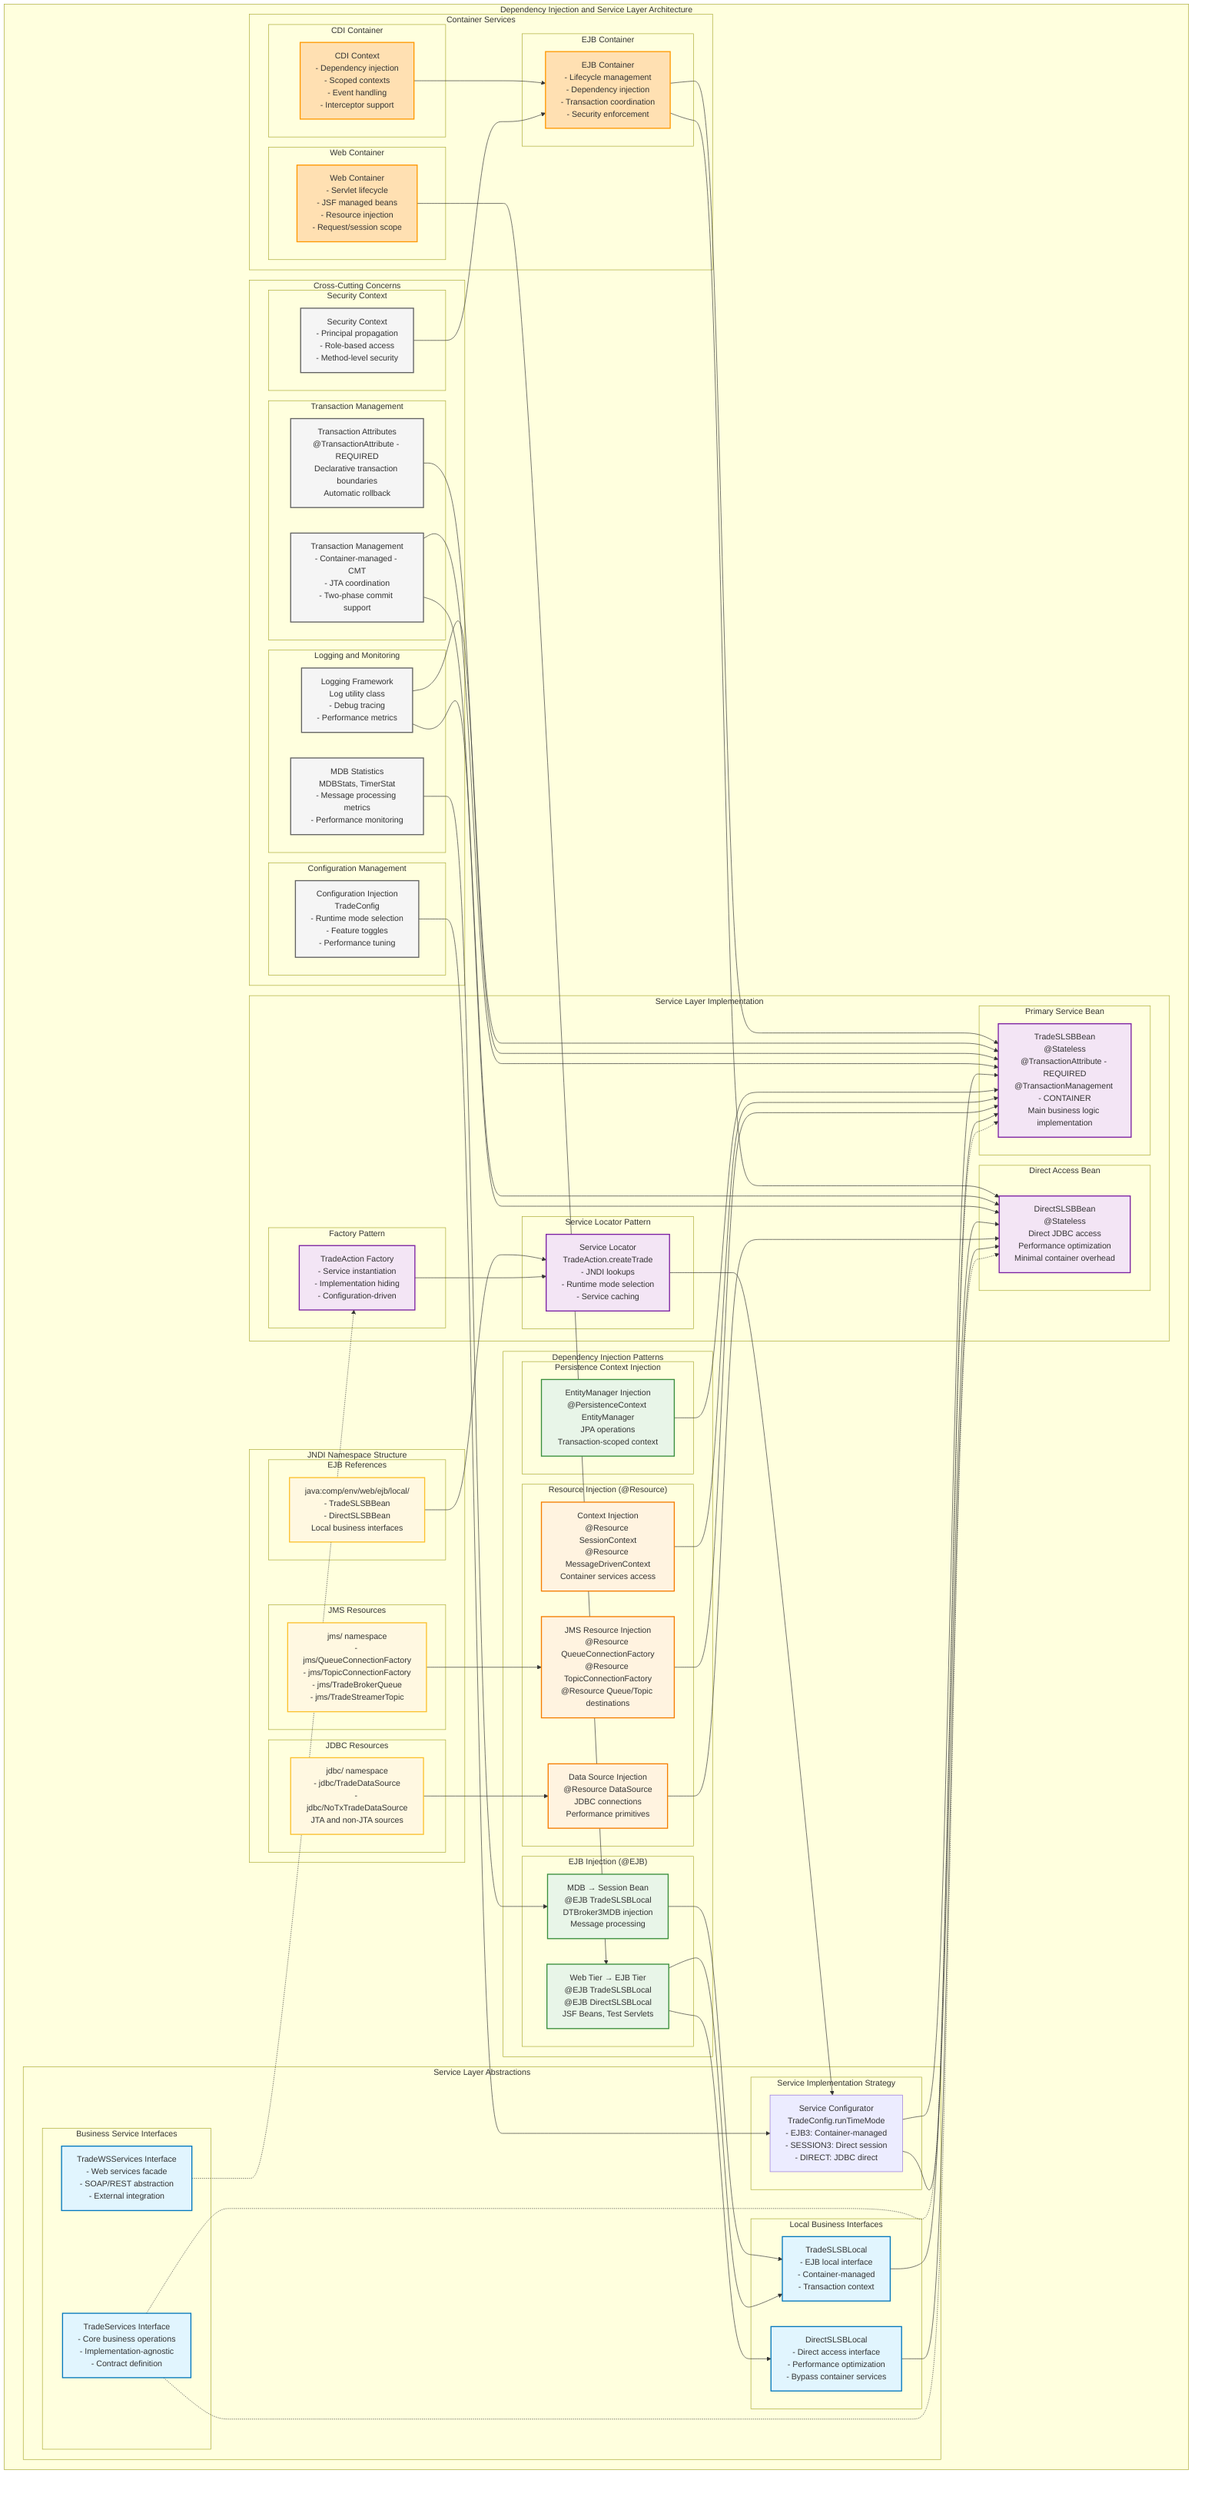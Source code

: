 graph TB
    subgraph "Dependency Injection and Service Layer Architecture"
        
        subgraph "Service Layer Abstractions"
            subgraph "Business Service Interfaces"
                TSI[TradeServices Interface<br/>- Core business operations<br/>- Implementation-agnostic<br/>- Contract definition]
                TWSI[TradeWSServices Interface<br/>- Web services facade<br/>- SOAP/REST abstraction<br/>- External integration]
            end

            subgraph "Local Business Interfaces"
                TSLSBL[TradeSLSBLocal<br/>- EJB local interface<br/>- Container-managed<br/>- Transaction context]
                DSLSBL[DirectSLSBLocal<br/>- Direct access interface<br/>- Performance optimization<br/>- Bypass container services]
            end

            subgraph "Service Implementation Strategy"
                SC[Service Configurator<br/>TradeConfig.runTimeMode<br/>- EJB3: Container-managed<br/>- SESSION3: Direct session<br/>- DIRECT: JDBC direct]
            end
        end

        subgraph "Dependency Injection Patterns"
            subgraph "EJB Injection (@EJB)"
                EJB1[Web Tier → EJB Tier<br/>@EJB TradeSLSBLocal<br/>@EJB DirectSLSBLocal<br/>JSF Beans, Test Servlets]
                EJB2[MDB → Session Bean<br/>@EJB TradeSLSBLocal<br/>DTBroker3MDB injection<br/>Message processing]
            end

            subgraph "Resource Injection (@Resource)"
                RES1[JMS Resource Injection<br/>@Resource QueueConnectionFactory<br/>@Resource TopicConnectionFactory<br/>@Resource Queue/Topic destinations]
                RES2[Context Injection<br/>@Resource SessionContext<br/>@Resource MessageDrivenContext<br/>Container services access]
                RES3[Data Source Injection<br/>@Resource DataSource<br/>JDBC connections<br/>Performance primitives]
            end

            subgraph "Persistence Context Injection"
                PC1[EntityManager Injection<br/>@PersistenceContext EntityManager<br/>JPA operations<br/>Transaction-scoped context]
            end
        end

        subgraph "Service Layer Implementation"
            subgraph "Primary Service Bean"
                TSLSBB["TradeSLSBBean<br/>@Stateless<br/>@TransactionAttribute - REQUIRED<br/>@TransactionManagement - CONTAINER<br/>Main business logic implementation"]
            end

            subgraph "Direct Access Bean"
                DSLSBB["DirectSLSBBean<br/>@Stateless<br/>Direct JDBC access<br/>Performance optimization<br/>Minimal container overhead"]
            end

            subgraph "Service Locator Pattern"
                SL["Service Locator<br/>TradeAction.createTrade<br/>- JNDI lookups<br/>- Runtime mode selection<br/>- Service caching"]
            end

            subgraph "Factory Pattern"
                TA[TradeAction Factory<br/>- Service instantiation<br/>- Implementation hiding<br/>- Configuration-driven]
            end
        end

        subgraph "Cross-Cutting Concerns"
            subgraph "Transaction Management"
                TM["Transaction Management<br/>- Container-managed - CMT<br/>- JTA coordination<br/>- Two-phase commit support"]
                TA1[Transaction Attributes<br/>@TransactionAttribute - REQUIRED<br/>Declarative transaction boundaries<br/>Automatic rollback]
            end

            subgraph "Security Context"
                SEC[Security Context<br/>- Principal propagation<br/>- Role-based access<br/>- Method-level security]
            end

            subgraph "Logging and Monitoring"
                LOG[Logging Framework<br/>Log utility class<br/>- Debug tracing<br/>- Performance metrics]
                MON[MDB Statistics<br/>MDBStats, TimerStat<br/>- Message processing metrics<br/>- Performance monitoring]
            end

            subgraph "Configuration Management"
                CONFIG[Configuration Injection<br/>TradeConfig<br/>- Runtime mode selection<br/>- Feature toggles<br/>- Performance tuning]
            end
        end

        subgraph "Container Services"
            subgraph "EJB Container"
                EJBC[EJB Container<br/>- Lifecycle management<br/>- Dependency injection<br/>- Transaction coordination<br/>- Security enforcement]
            end

            subgraph "Web Container"
                WEBC[Web Container<br/>- Servlet lifecycle<br/>- JSF managed beans<br/>- Resource injection<br/>- Request/session scope]
            end

            subgraph "CDI Container"
                CDI[CDI Context<br/>- Dependency injection<br/>- Scoped contexts<br/>- Event handling<br/>- Interceptor support]
            end
        end

        subgraph "JNDI Namespace Structure"
            subgraph "EJB References"
                JNDI1[java:comp/env/web/ejb/local/<br/>- TradeSLSBBean<br/>- DirectSLSBBean<br/>Local business interfaces]
            end

            subgraph "JMS Resources"
                JNDI2[jms/ namespace<br/>- jms/QueueConnectionFactory<br/>- jms/TopicConnectionFactory<br/>- jms/TradeBrokerQueue<br/>- jms/TradeStreamerTopic]
            end

            subgraph "JDBC Resources"
                JNDI3[jdbc/ namespace<br/>- jdbc/TradeDataSource<br/>- jdbc/NoTxTradeDataSource<br/>JTA and non-JTA sources]
            end
        end
    end

    %% Service abstraction relationships
    TSI -.-> TSLSBB
    TSI -.-> DSLSBB
    TWSI -.-> TA
    TSLSBL --> TSLSBB
    DSLSBL --> DSLSBB

    %% Dependency injection relationships
    EJB1 --> TSLSBL
    EJB1 --> DSLSBL
    EJB2 --> TSLSBL
    
    RES1 --> TSLSBB
    RES2 --> TSLSBB
    RES3 --> DSLSBB
    
    PC1 --> TSLSBB

    %% Service layer relationships
    SC --> TSLSBB
    SC --> DSLSBB
    SL --> SC
    TA --> SL

    %% Cross-cutting concerns
    TM --> TSLSBB
    TM --> DSLSBB
    TA1 --> TSLSBB
    
    SEC --> EJBC
    LOG --> TSLSBB
    LOG --> DSLSBB
    MON --> EJB2
    CONFIG --> SC

    %% Container relationships
    EJBC --> TSLSBB
    EJBC --> DSLSBB
    WEBC --> EJB1
    CDI --> EJBC

    %% JNDI relationships
    JNDI1 --> SL
    JNDI2 --> RES1
    JNDI3 --> RES3

    classDef interface fill:#E1F5FE,stroke:#0277BD,stroke-width:2px
    classDef implementation fill:#F3E5F5,stroke:#7B1FA2,stroke-width:2px
    classDef injection fill:#E8F5E8,stroke:#388E3C,stroke-width:2px
    classDef resource fill:#FFF3E0,stroke:#F57C00,stroke-width:2px
    classDef container fill:#FFE0B2,stroke:#FF9800,stroke-width:2px
    classDef crosscutting fill:#F5F5F5,stroke:#616161,stroke-width:2px
    classDef jndi fill:#FFF8E1,stroke:#FBC02D,stroke-width:2px

    class TSI,TWSI,TSLSBL,DSLSBL interface
    class TSLSBB,DSLSBB,TA,SL implementation
    class EJB1,EJB2,PC1 injection
    class RES1,RES2,RES3 resource
    class EJBC,WEBC,CDI container
    class TM,TA1,SEC,LOG,MON,CONFIG crosscutting
    class JNDI1,JNDI2,JNDI3 jndi
